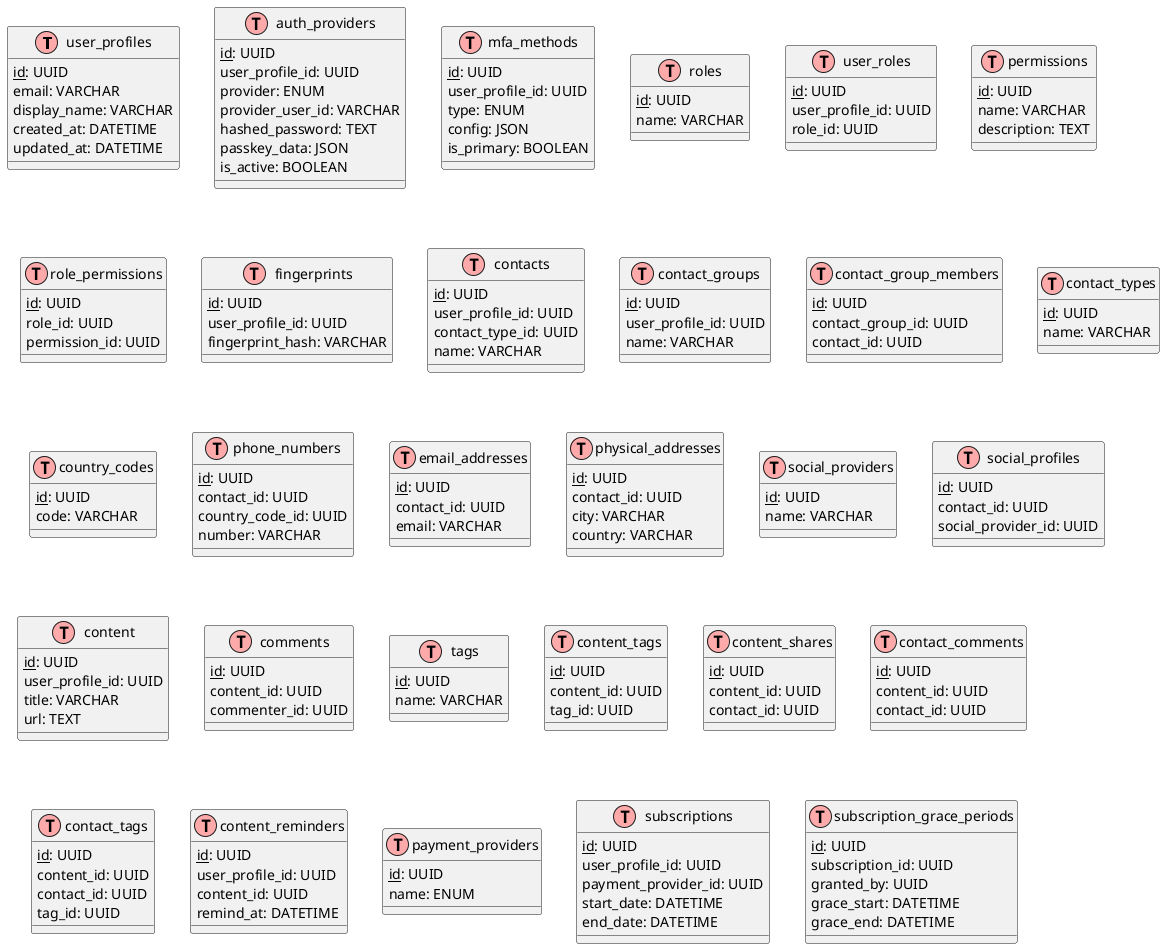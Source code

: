 @startuml daysave_erd
!define table(x) class x << (T,#FFAAAA) >>
!define primary_key(x) <u>x</u>
skinparam classAttributeIconSize 0

' === USER MANAGEMENT ===
table(user_profiles) {
  primary_key(id): UUID
  email: VARCHAR
  display_name: VARCHAR
  created_at: DATETIME
  updated_at: DATETIME
}

table(auth_providers) {
  primary_key(id): UUID
  user_profile_id: UUID
  provider: ENUM
  provider_user_id: VARCHAR
  hashed_password: TEXT
  passkey_data: JSON
  is_active: BOOLEAN
}

table(mfa_methods) {
  primary_key(id): UUID
  user_profile_id: UUID
  type: ENUM
  config: JSON
  is_primary: BOOLEAN
}

table(roles) {
  primary_key(id): UUID
  name: VARCHAR
}

table(user_roles) {
  primary_key(id): UUID
  user_profile_id: UUID
  role_id: UUID
}

table(permissions) {
  primary_key(id): UUID
  name: VARCHAR
  description: TEXT
}

table(role_permissions) {
  primary_key(id): UUID
  role_id: UUID
  permission_id: UUID
}

table(fingerprints) {
  primary_key(id): UUID
  user_profile_id: UUID
  fingerprint_hash: VARCHAR
}

' === CONTACTS ===
table(contacts) {
  primary_key(id): UUID
  user_profile_id: UUID
  contact_type_id: UUID
  name: VARCHAR
}

table(contact_groups) {
  primary_key(id): UUID
  user_profile_id: UUID
  name: VARCHAR
}

table(contact_group_members) {
  primary_key(id): UUID
  contact_group_id: UUID
  contact_id: UUID
}

table(contact_types) {
  primary_key(id): UUID
  name: VARCHAR
}

table(country_codes) {
  primary_key(id): UUID
  code: VARCHAR
}

table(phone_numbers) {
  primary_key(id): UUID
  contact_id: UUID
  country_code_id: UUID
  number: VARCHAR
}

table(email_addresses) {
  primary_key(id): UUID
  contact_id: UUID
  email: VARCHAR
}

table(physical_addresses) {
  primary_key(id): UUID
  contact_id: UUID
  city: VARCHAR
  country: VARCHAR
}

table(social_providers) {
  primary_key(id): UUID
  name: VARCHAR
}

table(social_profiles) {
  primary_key(id): UUID
  contact_id: UUID
  social_provider_id: UUID
}

' === CONTENT ===
table(content) {
  primary_key(id): UUID
  user_profile_id: UUID
  title: VARCHAR
  url: TEXT
}

table(comments) {
  primary_key(id): UUID
  content_id: UUID
  commenter_id: UUID
}

table(tags) {
  primary_key(id): UUID
  name: VARCHAR
}

table(content_tags) {
  primary_key(id): UUID
  content_id: UUID
  tag_id: UUID
}

table(content_shares) {
  primary_key(id): UUID
  content_id: UUID
  contact_id: UUID
}

table(contact_comments) {
  primary_key(id): UUID
  content_id: UUID
  contact_id: UUID
}

table(contact_tags) {
  primary_key(id): UUID
  content_id: UUID
  contact_id: UUID
  tag_id: UUID
}

table(content_reminders) {
  primary_key(id): UUID
  user_profile_id: UUID
  content_id: UUID
  remind_at: DATETIME
}

' === SUBSCRIPTIONS ===
table(payment_providers) {
  primary_key(id): UUID
  name: ENUM
}

table(subscriptions) {
  primary_key(id): UUID
  user_profile_id: UUID
  payment_provider_id: UUID
  start_date: DATETIME
  end_date: DATETIME
}

table(subscription_grace_periods) {
  primary_key(id): UUID
  subscription_id: UUID
  granted_by: UUID
  grace_start: DATETIME
  grace_end: DATETIME
}

@enduml
